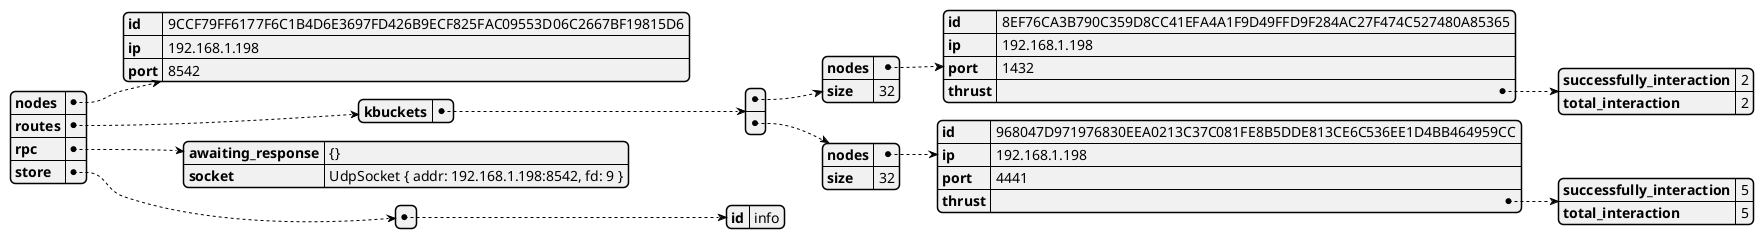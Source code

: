@startjson
{"nodes":{"id":"9CCF79FF6177F6C1B4D6E3697FD426B9ECF825FAC09553D06C2667BF19815D6","ip":"192.168.1.198","port":8542},"routes":{"kbuckets":[{"nodes":{"id":"8EF76CA3B790C359D8CC41EFA4A1F9D49FFD9F284AC27F474C527480A85365","ip":"192.168.1.198","port":1432,"thrust":{"successfully_interaction":2,"total_interaction":2}},"size":32},{"nodes":{"id":"968047D971976830EEA0213C37C081FE8B5DDE813CE6C536EE1D4BB464959CC","ip":"192.168.1.198","port":4441,"thrust":{"successfully_interaction":5,"total_interaction":5}},"size":32}]},"rpc":{"awaiting_response":"{}","socket":"UdpSocket { addr: 192.168.1.198:8542, fd: 9 }"},"store":[{"id":"info"}]}
@endjson